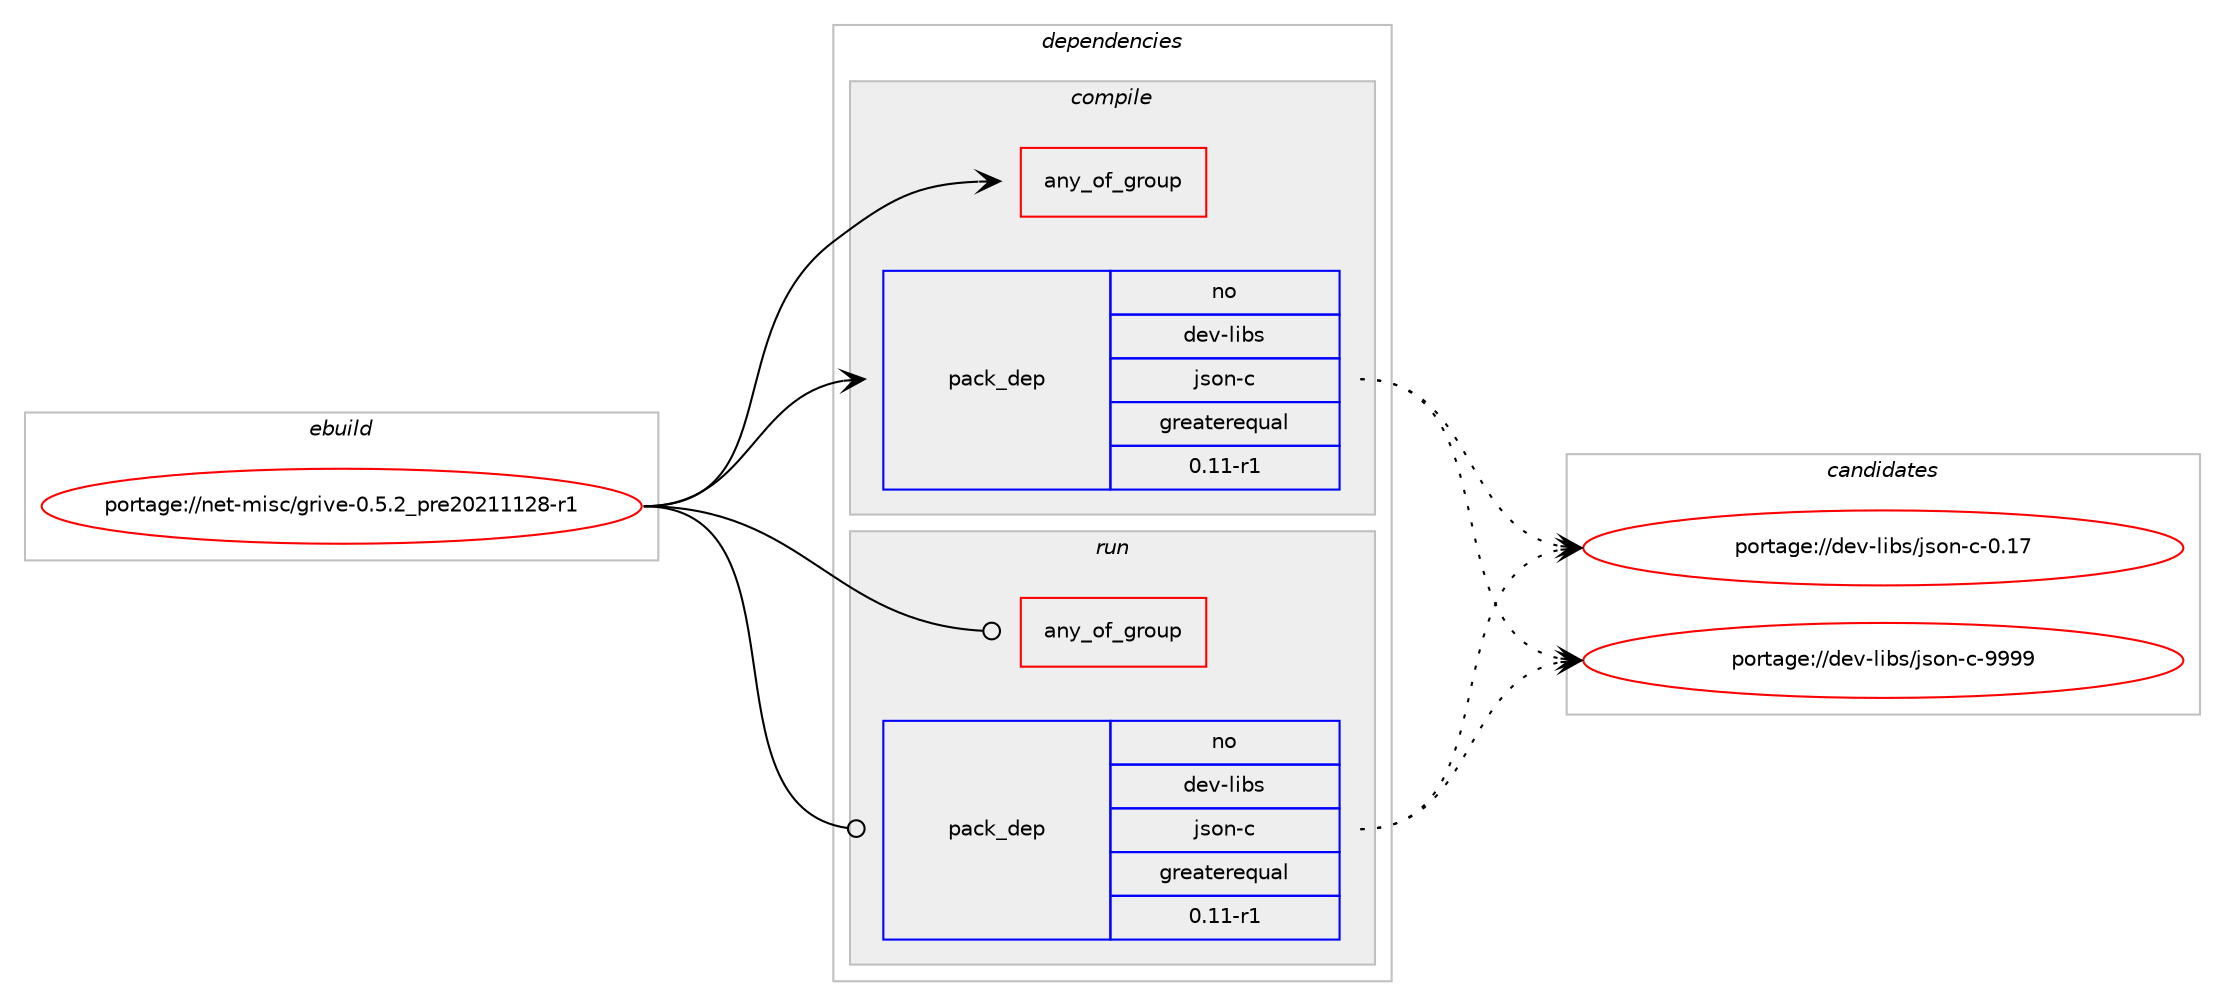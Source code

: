 digraph prolog {

# *************
# Graph options
# *************

newrank=true;
concentrate=true;
compound=true;
graph [rankdir=LR,fontname=Helvetica,fontsize=10,ranksep=1.5];#, ranksep=2.5, nodesep=0.2];
edge  [arrowhead=vee];
node  [fontname=Helvetica,fontsize=10];

# **********
# The ebuild
# **********

subgraph cluster_leftcol {
color=gray;
rank=same;
label=<<i>ebuild</i>>;
id [label="portage://net-misc/grive-0.5.2_pre20211128-r1", color=red, width=4, href="../net-misc/grive-0.5.2_pre20211128-r1.svg"];
}

# ****************
# The dependencies
# ****************

subgraph cluster_midcol {
color=gray;
label=<<i>dependencies</i>>;
subgraph cluster_compile {
fillcolor="#eeeeee";
style=filled;
label=<<i>compile</i>>;
subgraph any2434 {
dependency188426 [label=<<TABLE BORDER="0" CELLBORDER="1" CELLSPACING="0" CELLPADDING="4"><TR><TD CELLPADDING="10">any_of_group</TD></TR></TABLE>>, shape=none, color=red];# *** BEGIN UNKNOWN DEPENDENCY TYPE (TODO) ***
# dependency188426 -> package_dependency(portage://net-misc/grive-0.5.2_pre20211128-r1,install,no,net-misc,curl,none,[,,],[],[use(enable(curl_ssl_openssl),none)])
# *** END UNKNOWN DEPENDENCY TYPE (TODO) ***

# *** BEGIN UNKNOWN DEPENDENCY TYPE (TODO) ***
# dependency188426 -> package_dependency(portage://net-misc/grive-0.5.2_pre20211128-r1,install,no,net-misc,curl,none,[,,],[],[use(enable(curl_ssl_gnutls),none)])
# *** END UNKNOWN DEPENDENCY TYPE (TODO) ***

}
id:e -> dependency188426:w [weight=20,style="solid",arrowhead="vee"];
# *** BEGIN UNKNOWN DEPENDENCY TYPE (TODO) ***
# id -> package_dependency(portage://net-misc/grive-0.5.2_pre20211128-r1,install,no,dev-libs,boost,none,[,,],any_same_slot,[])
# *** END UNKNOWN DEPENDENCY TYPE (TODO) ***

# *** BEGIN UNKNOWN DEPENDENCY TYPE (TODO) ***
# id -> package_dependency(portage://net-misc/grive-0.5.2_pre20211128-r1,install,no,dev-libs,expat,none,[,,],[],[])
# *** END UNKNOWN DEPENDENCY TYPE (TODO) ***

subgraph pack90693 {
dependency188427 [label=<<TABLE BORDER="0" CELLBORDER="1" CELLSPACING="0" CELLPADDING="4" WIDTH="220"><TR><TD ROWSPAN="6" CELLPADDING="30">pack_dep</TD></TR><TR><TD WIDTH="110">no</TD></TR><TR><TD>dev-libs</TD></TR><TR><TD>json-c</TD></TR><TR><TD>greaterequal</TD></TR><TR><TD>0.11-r1</TD></TR></TABLE>>, shape=none, color=blue];
}
id:e -> dependency188427:w [weight=20,style="solid",arrowhead="vee"];
# *** BEGIN UNKNOWN DEPENDENCY TYPE (TODO) ***
# id -> package_dependency(portage://net-misc/grive-0.5.2_pre20211128-r1,install,no,dev-libs,libgcrypt,none,[,,],[slot(0),equal],[])
# *** END UNKNOWN DEPENDENCY TYPE (TODO) ***

# *** BEGIN UNKNOWN DEPENDENCY TYPE (TODO) ***
# id -> package_dependency(portage://net-misc/grive-0.5.2_pre20211128-r1,install,no,dev-libs,yajl,none,[,,],[],[])
# *** END UNKNOWN DEPENDENCY TYPE (TODO) ***

# *** BEGIN UNKNOWN DEPENDENCY TYPE (TODO) ***
# id -> package_dependency(portage://net-misc/grive-0.5.2_pre20211128-r1,install,no,sys-libs,binutils-libs,none,[,,],[slot(0),equal],[])
# *** END UNKNOWN DEPENDENCY TYPE (TODO) ***

# *** BEGIN UNKNOWN DEPENDENCY TYPE (TODO) ***
# id -> package_dependency(portage://net-misc/grive-0.5.2_pre20211128-r1,install,no,sys-libs,glibc,none,[,,],[],[])
# *** END UNKNOWN DEPENDENCY TYPE (TODO) ***

}
subgraph cluster_compileandrun {
fillcolor="#eeeeee";
style=filled;
label=<<i>compile and run</i>>;
}
subgraph cluster_run {
fillcolor="#eeeeee";
style=filled;
label=<<i>run</i>>;
subgraph any2435 {
dependency188428 [label=<<TABLE BORDER="0" CELLBORDER="1" CELLSPACING="0" CELLPADDING="4"><TR><TD CELLPADDING="10">any_of_group</TD></TR></TABLE>>, shape=none, color=red];# *** BEGIN UNKNOWN DEPENDENCY TYPE (TODO) ***
# dependency188428 -> package_dependency(portage://net-misc/grive-0.5.2_pre20211128-r1,run,no,net-misc,curl,none,[,,],[],[use(enable(curl_ssl_openssl),none)])
# *** END UNKNOWN DEPENDENCY TYPE (TODO) ***

# *** BEGIN UNKNOWN DEPENDENCY TYPE (TODO) ***
# dependency188428 -> package_dependency(portage://net-misc/grive-0.5.2_pre20211128-r1,run,no,net-misc,curl,none,[,,],[],[use(enable(curl_ssl_gnutls),none)])
# *** END UNKNOWN DEPENDENCY TYPE (TODO) ***

}
id:e -> dependency188428:w [weight=20,style="solid",arrowhead="odot"];
# *** BEGIN UNKNOWN DEPENDENCY TYPE (TODO) ***
# id -> package_dependency(portage://net-misc/grive-0.5.2_pre20211128-r1,run,no,dev-libs,boost,none,[,,],any_same_slot,[])
# *** END UNKNOWN DEPENDENCY TYPE (TODO) ***

# *** BEGIN UNKNOWN DEPENDENCY TYPE (TODO) ***
# id -> package_dependency(portage://net-misc/grive-0.5.2_pre20211128-r1,run,no,dev-libs,expat,none,[,,],[],[])
# *** END UNKNOWN DEPENDENCY TYPE (TODO) ***

subgraph pack90694 {
dependency188429 [label=<<TABLE BORDER="0" CELLBORDER="1" CELLSPACING="0" CELLPADDING="4" WIDTH="220"><TR><TD ROWSPAN="6" CELLPADDING="30">pack_dep</TD></TR><TR><TD WIDTH="110">no</TD></TR><TR><TD>dev-libs</TD></TR><TR><TD>json-c</TD></TR><TR><TD>greaterequal</TD></TR><TR><TD>0.11-r1</TD></TR></TABLE>>, shape=none, color=blue];
}
id:e -> dependency188429:w [weight=20,style="solid",arrowhead="odot"];
# *** BEGIN UNKNOWN DEPENDENCY TYPE (TODO) ***
# id -> package_dependency(portage://net-misc/grive-0.5.2_pre20211128-r1,run,no,dev-libs,libgcrypt,none,[,,],[slot(0),equal],[])
# *** END UNKNOWN DEPENDENCY TYPE (TODO) ***

# *** BEGIN UNKNOWN DEPENDENCY TYPE (TODO) ***
# id -> package_dependency(portage://net-misc/grive-0.5.2_pre20211128-r1,run,no,dev-libs,yajl,none,[,,],[],[])
# *** END UNKNOWN DEPENDENCY TYPE (TODO) ***

# *** BEGIN UNKNOWN DEPENDENCY TYPE (TODO) ***
# id -> package_dependency(portage://net-misc/grive-0.5.2_pre20211128-r1,run,no,sys-libs,binutils-libs,none,[,,],[slot(0),equal],[])
# *** END UNKNOWN DEPENDENCY TYPE (TODO) ***

# *** BEGIN UNKNOWN DEPENDENCY TYPE (TODO) ***
# id -> package_dependency(portage://net-misc/grive-0.5.2_pre20211128-r1,run,no,sys-libs,glibc,none,[,,],[],[])
# *** END UNKNOWN DEPENDENCY TYPE (TODO) ***

}
}

# **************
# The candidates
# **************

subgraph cluster_choices {
rank=same;
color=gray;
label=<<i>candidates</i>>;

subgraph choice90693 {
color=black;
nodesep=1;
choice10010111845108105981154710611511111045994548464955 [label="portage://dev-libs/json-c-0.17", color=red, width=4,href="../dev-libs/json-c-0.17.svg"];
choice10010111845108105981154710611511111045994557575757 [label="portage://dev-libs/json-c-9999", color=red, width=4,href="../dev-libs/json-c-9999.svg"];
dependency188427:e -> choice10010111845108105981154710611511111045994548464955:w [style=dotted,weight="100"];
dependency188427:e -> choice10010111845108105981154710611511111045994557575757:w [style=dotted,weight="100"];
}
subgraph choice90694 {
color=black;
nodesep=1;
choice10010111845108105981154710611511111045994548464955 [label="portage://dev-libs/json-c-0.17", color=red, width=4,href="../dev-libs/json-c-0.17.svg"];
choice10010111845108105981154710611511111045994557575757 [label="portage://dev-libs/json-c-9999", color=red, width=4,href="../dev-libs/json-c-9999.svg"];
dependency188429:e -> choice10010111845108105981154710611511111045994548464955:w [style=dotted,weight="100"];
dependency188429:e -> choice10010111845108105981154710611511111045994557575757:w [style=dotted,weight="100"];
}
}

}
